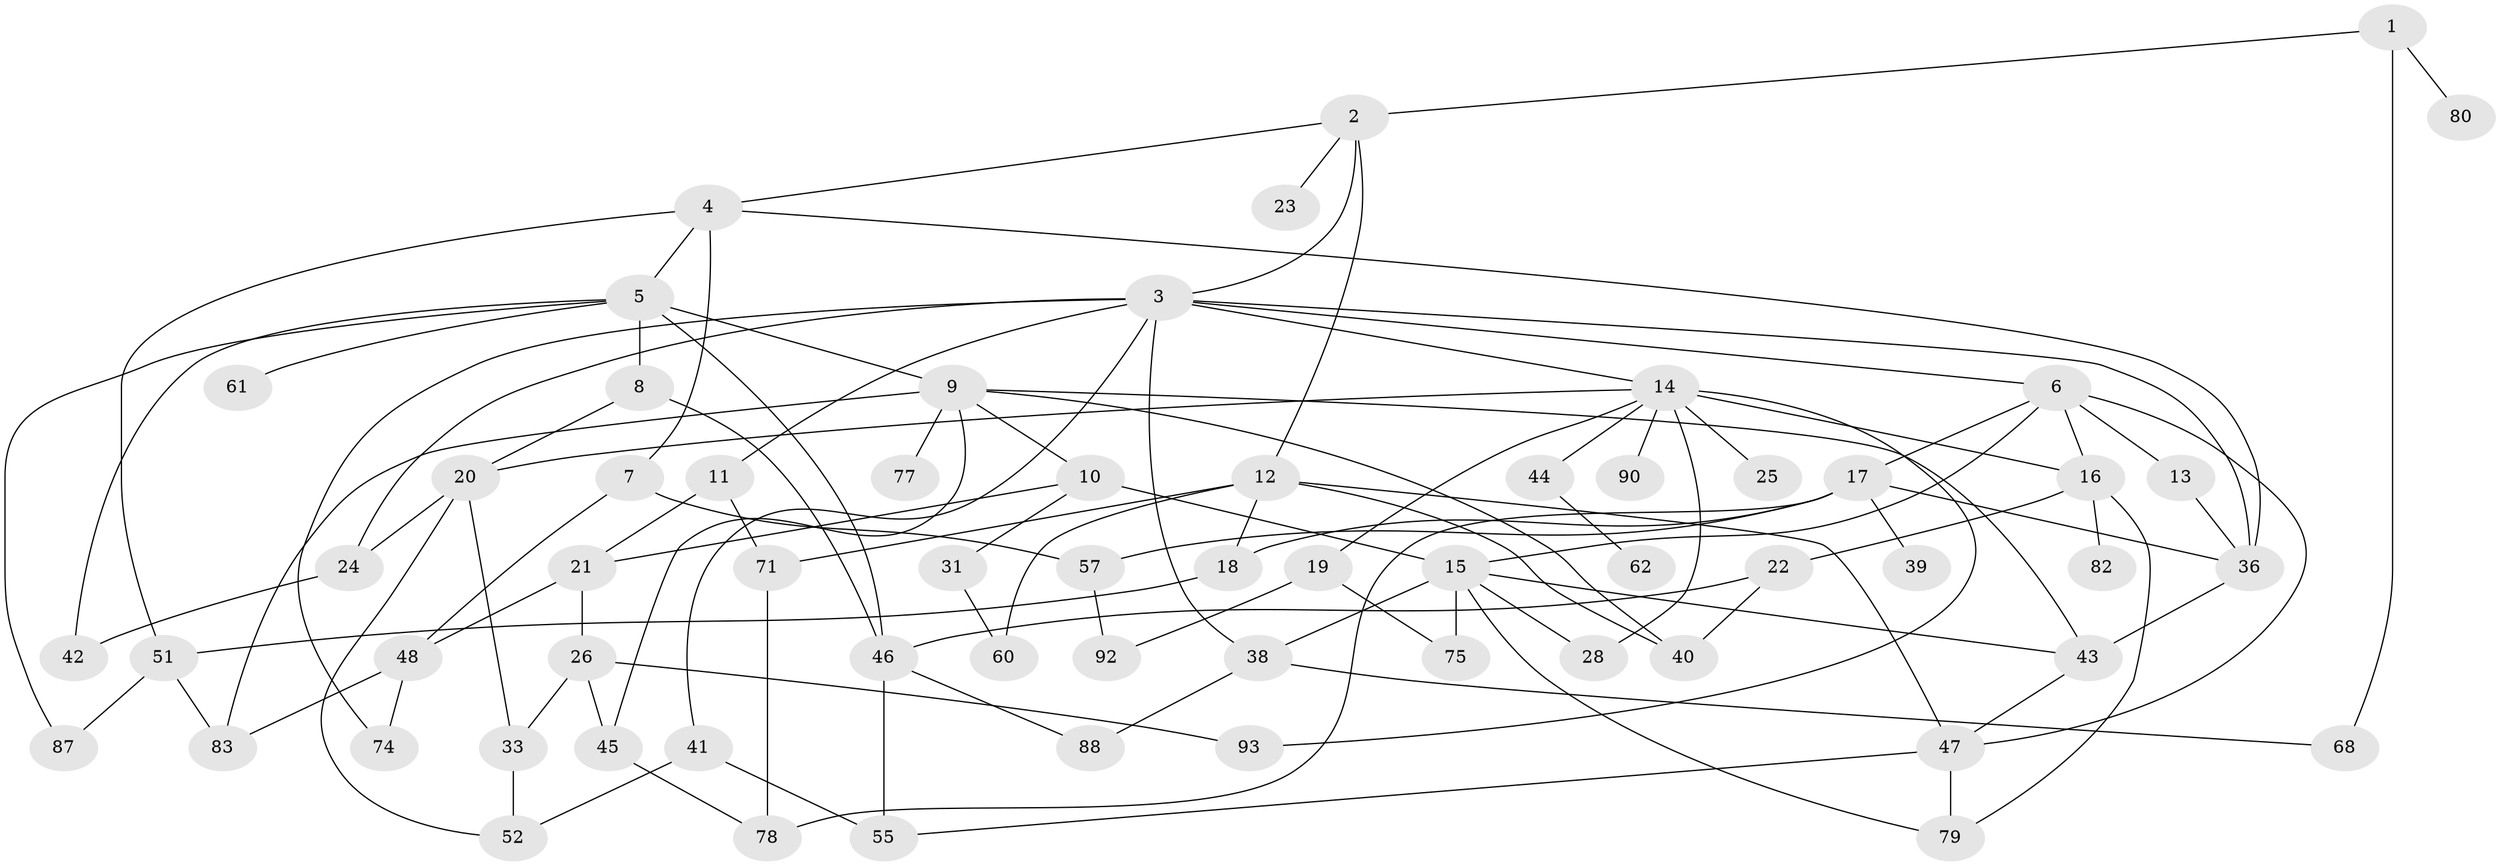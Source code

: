 // Generated by graph-tools (version 1.1) at 2025/23/03/03/25 07:23:30]
// undirected, 63 vertices, 106 edges
graph export_dot {
graph [start="1"]
  node [color=gray90,style=filled];
  1;
  2 [super="+32"];
  3 [super="+53"];
  4 [super="+59"];
  5 [super="+27"];
  6 [super="+50"];
  7 [super="+58"];
  8;
  9 [super="+86"];
  10 [super="+81"];
  11 [super="+30"];
  12 [super="+35"];
  13 [super="+29"];
  14 [super="+37"];
  15 [super="+72"];
  16;
  17 [super="+69"];
  18;
  19;
  20 [super="+34"];
  21;
  22;
  23;
  24;
  25;
  26 [super="+70"];
  28;
  31;
  33;
  36 [super="+67"];
  38 [super="+73"];
  39;
  40 [super="+65"];
  41 [super="+63"];
  42 [super="+66"];
  43 [super="+56"];
  44;
  45 [super="+85"];
  46 [super="+54"];
  47 [super="+49"];
  48 [super="+76"];
  51;
  52 [super="+64"];
  55;
  57 [super="+84"];
  60;
  61;
  62 [super="+91"];
  68;
  71;
  74;
  75;
  77;
  78 [super="+89"];
  79;
  80;
  82;
  83;
  87;
  88;
  90;
  92;
  93;
  1 -- 2;
  1 -- 68;
  1 -- 80;
  2 -- 3;
  2 -- 4;
  2 -- 12;
  2 -- 23;
  3 -- 6;
  3 -- 11;
  3 -- 14;
  3 -- 24;
  3 -- 38;
  3 -- 41;
  3 -- 74;
  3 -- 36;
  4 -- 5;
  4 -- 7;
  4 -- 36;
  4 -- 51;
  5 -- 8;
  5 -- 9;
  5 -- 46 [weight=2];
  5 -- 87;
  5 -- 42;
  5 -- 61;
  6 -- 13;
  6 -- 16;
  6 -- 17;
  6 -- 47;
  6 -- 15;
  7 -- 48;
  7 -- 57;
  8 -- 20;
  8 -- 46;
  9 -- 10;
  9 -- 77;
  9 -- 83;
  9 -- 45;
  9 -- 43;
  9 -- 40;
  10 -- 15;
  10 -- 21;
  10 -- 31;
  11 -- 21;
  11 -- 71;
  12 -- 60;
  12 -- 71;
  12 -- 18;
  12 -- 47;
  12 -- 40;
  13 -- 36;
  14 -- 19;
  14 -- 25;
  14 -- 28;
  14 -- 90;
  14 -- 93;
  14 -- 16;
  14 -- 44;
  14 -- 20;
  15 -- 79;
  15 -- 75;
  15 -- 43;
  15 -- 28;
  15 -- 38;
  16 -- 22;
  16 -- 82;
  16 -- 79;
  17 -- 18;
  17 -- 39;
  17 -- 57;
  17 -- 78;
  17 -- 36;
  18 -- 51;
  19 -- 75;
  19 -- 92;
  20 -- 52;
  20 -- 33;
  20 -- 24;
  21 -- 26;
  21 -- 48;
  22 -- 40;
  22 -- 46;
  24 -- 42;
  26 -- 33;
  26 -- 45;
  26 -- 93;
  31 -- 60;
  33 -- 52;
  36 -- 43 [weight=2];
  38 -- 88;
  38 -- 68;
  41 -- 52;
  41 -- 55;
  43 -- 47;
  44 -- 62;
  45 -- 78;
  46 -- 55;
  46 -- 88;
  47 -- 55;
  47 -- 79;
  48 -- 83;
  48 -- 74;
  51 -- 87;
  51 -- 83;
  57 -- 92;
  71 -- 78;
}
